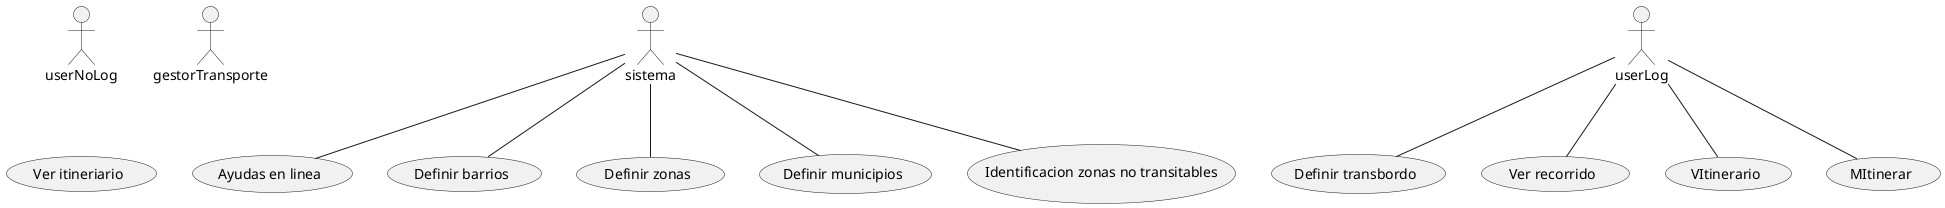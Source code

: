 @startuml Sistema de infirmacion

actor sistema
actor userNoLog
actor gestorTransporte
actor userLog

usecase (Ayudas en linea) as Ayuda
usecase (Definir transbordo) as Trans
usecase (Definir barrios) as Barr
usecase (Definir zonas) as Zonas
usecase (Definir municipios) as Muni
usecase (Identificacion zonas no transitables) as noTransitables

usecase (Ver recorrido) as VRecorrido
usecase (Ver itineriario) as Vtinerario

sistema--(Ayuda)
userLog--(Trans)
sistema--(noTransitables)
sistema--(Barr)
sistema--(Zonas)
sistema--(Muni)

userLog--(VRecorrido)
userLog--(VItinerario)
userLog--(MItinerar)
@enduml